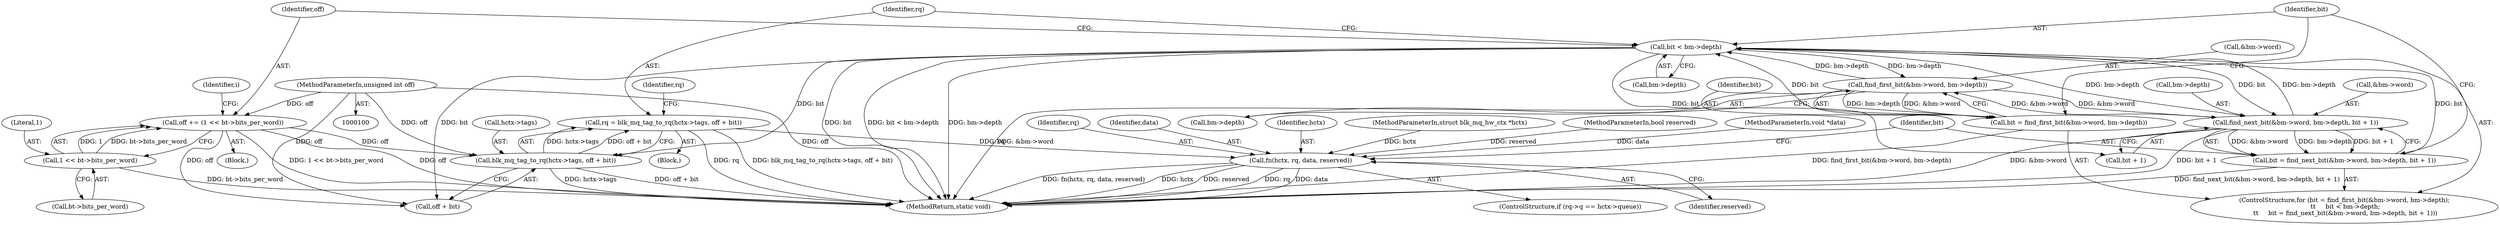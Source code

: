 digraph "1_linux_0048b4837affd153897ed1222283492070027aa9_1@integer" {
"1000162" [label="(Call,rq = blk_mq_tag_to_rq(hctx->tags, off + bit))"];
"1000164" [label="(Call,blk_mq_tag_to_rq(hctx->tags, off + bit))"];
"1000184" [label="(Call,off += (1 << bt->bits_per_word))"];
"1000186" [label="(Call,1 << bt->bits_per_word)"];
"1000103" [label="(MethodParameterIn,unsigned int off)"];
"1000143" [label="(Call,bit < bm->depth)"];
"1000133" [label="(Call,bit = find_first_bit(&bm->word, bm->depth))"];
"1000135" [label="(Call,find_first_bit(&bm->word, bm->depth))"];
"1000150" [label="(Call,find_next_bit(&bm->word, bm->depth, bit + 1))"];
"1000148" [label="(Call,bit = find_next_bit(&bm->word, bm->depth, bit + 1))"];
"1000179" [label="(Call,fn(hctx, rq, data, reserved))"];
"1000182" [label="(Identifier,data)"];
"1000188" [label="(Call,bt->bits_per_word)"];
"1000122" [label="(Block,)"];
"1000151" [label="(Call,&bm->word)"];
"1000191" [label="(MethodReturn,static void)"];
"1000186" [label="(Call,1 << bt->bits_per_word)"];
"1000143" [label="(Call,bit < bm->depth)"];
"1000180" [label="(Identifier,hctx)"];
"1000155" [label="(Call,bm->depth)"];
"1000171" [label="(ControlStructure,if (rq->q == hctx->queue))"];
"1000140" [label="(Call,bm->depth)"];
"1000165" [label="(Call,hctx->tags)"];
"1000184" [label="(Call,off += (1 << bt->bits_per_word))"];
"1000161" [label="(Block,)"];
"1000164" [label="(Call,blk_mq_tag_to_rq(hctx->tags, off + bit))"];
"1000101" [label="(MethodParameterIn,struct blk_mq_hw_ctx *hctx)"];
"1000136" [label="(Call,&bm->word)"];
"1000148" [label="(Call,bit = find_next_bit(&bm->word, bm->depth, bit + 1))"];
"1000135" [label="(Call,find_first_bit(&bm->word, bm->depth))"];
"1000183" [label="(Identifier,reserved)"];
"1000133" [label="(Call,bit = find_first_bit(&bm->word, bm->depth))"];
"1000187" [label="(Literal,1)"];
"1000162" [label="(Call,rq = blk_mq_tag_to_rq(hctx->tags, off + bit))"];
"1000168" [label="(Call,off + bit)"];
"1000103" [label="(MethodParameterIn,unsigned int off)"];
"1000163" [label="(Identifier,rq)"];
"1000106" [label="(MethodParameterIn,bool reserved)"];
"1000149" [label="(Identifier,bit)"];
"1000179" [label="(Call,fn(hctx, rq, data, reserved))"];
"1000134" [label="(Identifier,bit)"];
"1000174" [label="(Identifier,rq)"];
"1000132" [label="(ControlStructure,for (bit = find_first_bit(&bm->word, bm->depth);\n \t\t     bit < bm->depth;\n \t\t     bit = find_next_bit(&bm->word, bm->depth, bit + 1)))"];
"1000145" [label="(Call,bm->depth)"];
"1000150" [label="(Call,find_next_bit(&bm->word, bm->depth, bit + 1))"];
"1000105" [label="(MethodParameterIn,void *data)"];
"1000158" [label="(Call,bit + 1)"];
"1000185" [label="(Identifier,off)"];
"1000121" [label="(Identifier,i)"];
"1000181" [label="(Identifier,rq)"];
"1000144" [label="(Identifier,bit)"];
"1000162" -> "1000161"  [label="AST: "];
"1000162" -> "1000164"  [label="CFG: "];
"1000163" -> "1000162"  [label="AST: "];
"1000164" -> "1000162"  [label="AST: "];
"1000174" -> "1000162"  [label="CFG: "];
"1000162" -> "1000191"  [label="DDG: blk_mq_tag_to_rq(hctx->tags, off + bit)"];
"1000162" -> "1000191"  [label="DDG: rq"];
"1000164" -> "1000162"  [label="DDG: hctx->tags"];
"1000164" -> "1000162"  [label="DDG: off + bit"];
"1000162" -> "1000179"  [label="DDG: rq"];
"1000164" -> "1000168"  [label="CFG: "];
"1000165" -> "1000164"  [label="AST: "];
"1000168" -> "1000164"  [label="AST: "];
"1000164" -> "1000191"  [label="DDG: off + bit"];
"1000164" -> "1000191"  [label="DDG: hctx->tags"];
"1000184" -> "1000164"  [label="DDG: off"];
"1000103" -> "1000164"  [label="DDG: off"];
"1000143" -> "1000164"  [label="DDG: bit"];
"1000184" -> "1000122"  [label="AST: "];
"1000184" -> "1000186"  [label="CFG: "];
"1000185" -> "1000184"  [label="AST: "];
"1000186" -> "1000184"  [label="AST: "];
"1000121" -> "1000184"  [label="CFG: "];
"1000184" -> "1000191"  [label="DDG: off"];
"1000184" -> "1000191"  [label="DDG: 1 << bt->bits_per_word"];
"1000184" -> "1000168"  [label="DDG: off"];
"1000186" -> "1000184"  [label="DDG: 1"];
"1000186" -> "1000184"  [label="DDG: bt->bits_per_word"];
"1000103" -> "1000184"  [label="DDG: off"];
"1000186" -> "1000188"  [label="CFG: "];
"1000187" -> "1000186"  [label="AST: "];
"1000188" -> "1000186"  [label="AST: "];
"1000186" -> "1000191"  [label="DDG: bt->bits_per_word"];
"1000103" -> "1000100"  [label="AST: "];
"1000103" -> "1000191"  [label="DDG: off"];
"1000103" -> "1000168"  [label="DDG: off"];
"1000143" -> "1000132"  [label="AST: "];
"1000143" -> "1000145"  [label="CFG: "];
"1000144" -> "1000143"  [label="AST: "];
"1000145" -> "1000143"  [label="AST: "];
"1000163" -> "1000143"  [label="CFG: "];
"1000185" -> "1000143"  [label="CFG: "];
"1000143" -> "1000191"  [label="DDG: bit"];
"1000143" -> "1000191"  [label="DDG: bit < bm->depth"];
"1000143" -> "1000191"  [label="DDG: bm->depth"];
"1000143" -> "1000135"  [label="DDG: bm->depth"];
"1000133" -> "1000143"  [label="DDG: bit"];
"1000148" -> "1000143"  [label="DDG: bit"];
"1000135" -> "1000143"  [label="DDG: bm->depth"];
"1000150" -> "1000143"  [label="DDG: bm->depth"];
"1000143" -> "1000150"  [label="DDG: bm->depth"];
"1000143" -> "1000150"  [label="DDG: bit"];
"1000143" -> "1000158"  [label="DDG: bit"];
"1000143" -> "1000168"  [label="DDG: bit"];
"1000133" -> "1000132"  [label="AST: "];
"1000133" -> "1000135"  [label="CFG: "];
"1000134" -> "1000133"  [label="AST: "];
"1000135" -> "1000133"  [label="AST: "];
"1000144" -> "1000133"  [label="CFG: "];
"1000133" -> "1000191"  [label="DDG: find_first_bit(&bm->word, bm->depth)"];
"1000135" -> "1000133"  [label="DDG: &bm->word"];
"1000135" -> "1000133"  [label="DDG: bm->depth"];
"1000135" -> "1000140"  [label="CFG: "];
"1000136" -> "1000135"  [label="AST: "];
"1000140" -> "1000135"  [label="AST: "];
"1000135" -> "1000191"  [label="DDG: &bm->word"];
"1000150" -> "1000135"  [label="DDG: &bm->word"];
"1000135" -> "1000150"  [label="DDG: &bm->word"];
"1000150" -> "1000148"  [label="AST: "];
"1000150" -> "1000158"  [label="CFG: "];
"1000151" -> "1000150"  [label="AST: "];
"1000155" -> "1000150"  [label="AST: "];
"1000158" -> "1000150"  [label="AST: "];
"1000148" -> "1000150"  [label="CFG: "];
"1000150" -> "1000191"  [label="DDG: &bm->word"];
"1000150" -> "1000191"  [label="DDG: bit + 1"];
"1000150" -> "1000148"  [label="DDG: &bm->word"];
"1000150" -> "1000148"  [label="DDG: bm->depth"];
"1000150" -> "1000148"  [label="DDG: bit + 1"];
"1000148" -> "1000132"  [label="AST: "];
"1000149" -> "1000148"  [label="AST: "];
"1000144" -> "1000148"  [label="CFG: "];
"1000148" -> "1000191"  [label="DDG: find_next_bit(&bm->word, bm->depth, bit + 1)"];
"1000179" -> "1000171"  [label="AST: "];
"1000179" -> "1000183"  [label="CFG: "];
"1000180" -> "1000179"  [label="AST: "];
"1000181" -> "1000179"  [label="AST: "];
"1000182" -> "1000179"  [label="AST: "];
"1000183" -> "1000179"  [label="AST: "];
"1000149" -> "1000179"  [label="CFG: "];
"1000179" -> "1000191"  [label="DDG: rq"];
"1000179" -> "1000191"  [label="DDG: data"];
"1000179" -> "1000191"  [label="DDG: fn(hctx, rq, data, reserved)"];
"1000179" -> "1000191"  [label="DDG: hctx"];
"1000179" -> "1000191"  [label="DDG: reserved"];
"1000101" -> "1000179"  [label="DDG: hctx"];
"1000105" -> "1000179"  [label="DDG: data"];
"1000106" -> "1000179"  [label="DDG: reserved"];
}
